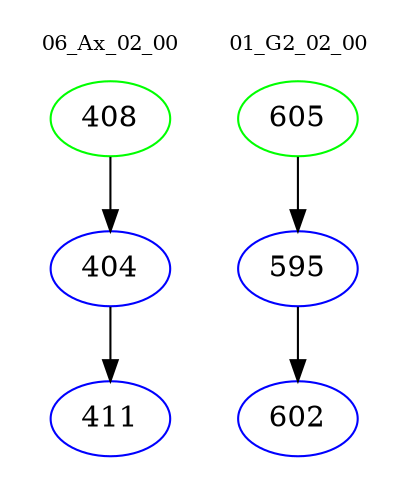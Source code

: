 digraph{
subgraph cluster_0 {
color = white
label = "06_Ax_02_00";
fontsize=10;
T0_408 [label="408", color="green"]
T0_408 -> T0_404 [color="black"]
T0_404 [label="404", color="blue"]
T0_404 -> T0_411 [color="black"]
T0_411 [label="411", color="blue"]
}
subgraph cluster_1 {
color = white
label = "01_G2_02_00";
fontsize=10;
T1_605 [label="605", color="green"]
T1_605 -> T1_595 [color="black"]
T1_595 [label="595", color="blue"]
T1_595 -> T1_602 [color="black"]
T1_602 [label="602", color="blue"]
}
}
